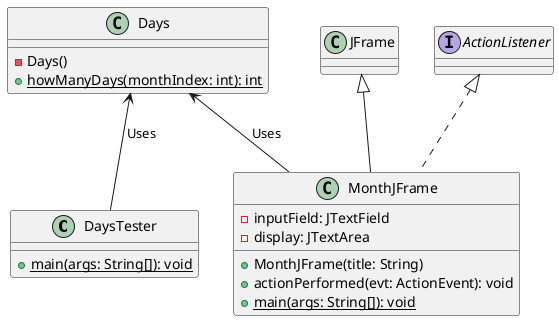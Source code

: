 @startuml
class DaysTester [[java:DaysTester]] {
	+{static} main(args: String[]): void
}
class MonthJFrame [[java:MonthJFrame]] {
	-inputField: JTextField
	-display: JTextArea
	+MonthJFrame(title: String)
	+actionPerformed(evt: ActionEvent): void
	+{static} main(args: String[]): void
}
class JFrame {
}
interface ActionListener {
}
class Days [[java:Days]] {
	-Days()
	+{static} howManyDays(monthIndex: int): int
}

ActionListener <|.. MonthJFrame
JFrame <|-- MonthJFrame
Days <-- DaysTester: Uses
Days <-- MonthJFrame: Uses

@enduml
